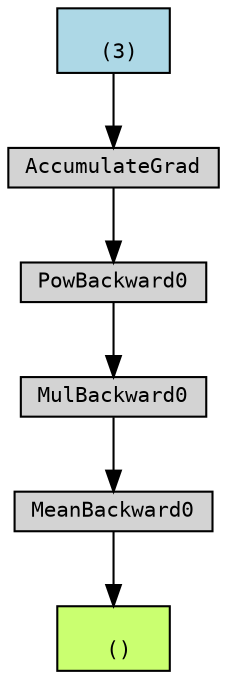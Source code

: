 digraph {
	graph [size="12,12"]
	node [align=left fontname=monospace fontsize=10 height=0.2 ranksep=0.1 shape=box style=filled]
	5204684592 [label="
 ()" fillcolor=darkolivegreen1]
	5188536304 [label=MeanBackward0]
	5188550560 -> 5188536304
	5188550560 [label=MulBackward0]
	5188550128 -> 5188550560
	5188550128 [label=PowBackward0]
	5187515200 -> 5188550128
	4365069360 [label="
 (3)" fillcolor=lightblue]
	4365069360 -> 5187515200
	5187515200 [label=AccumulateGrad]
	5188536304 -> 5204684592
}
